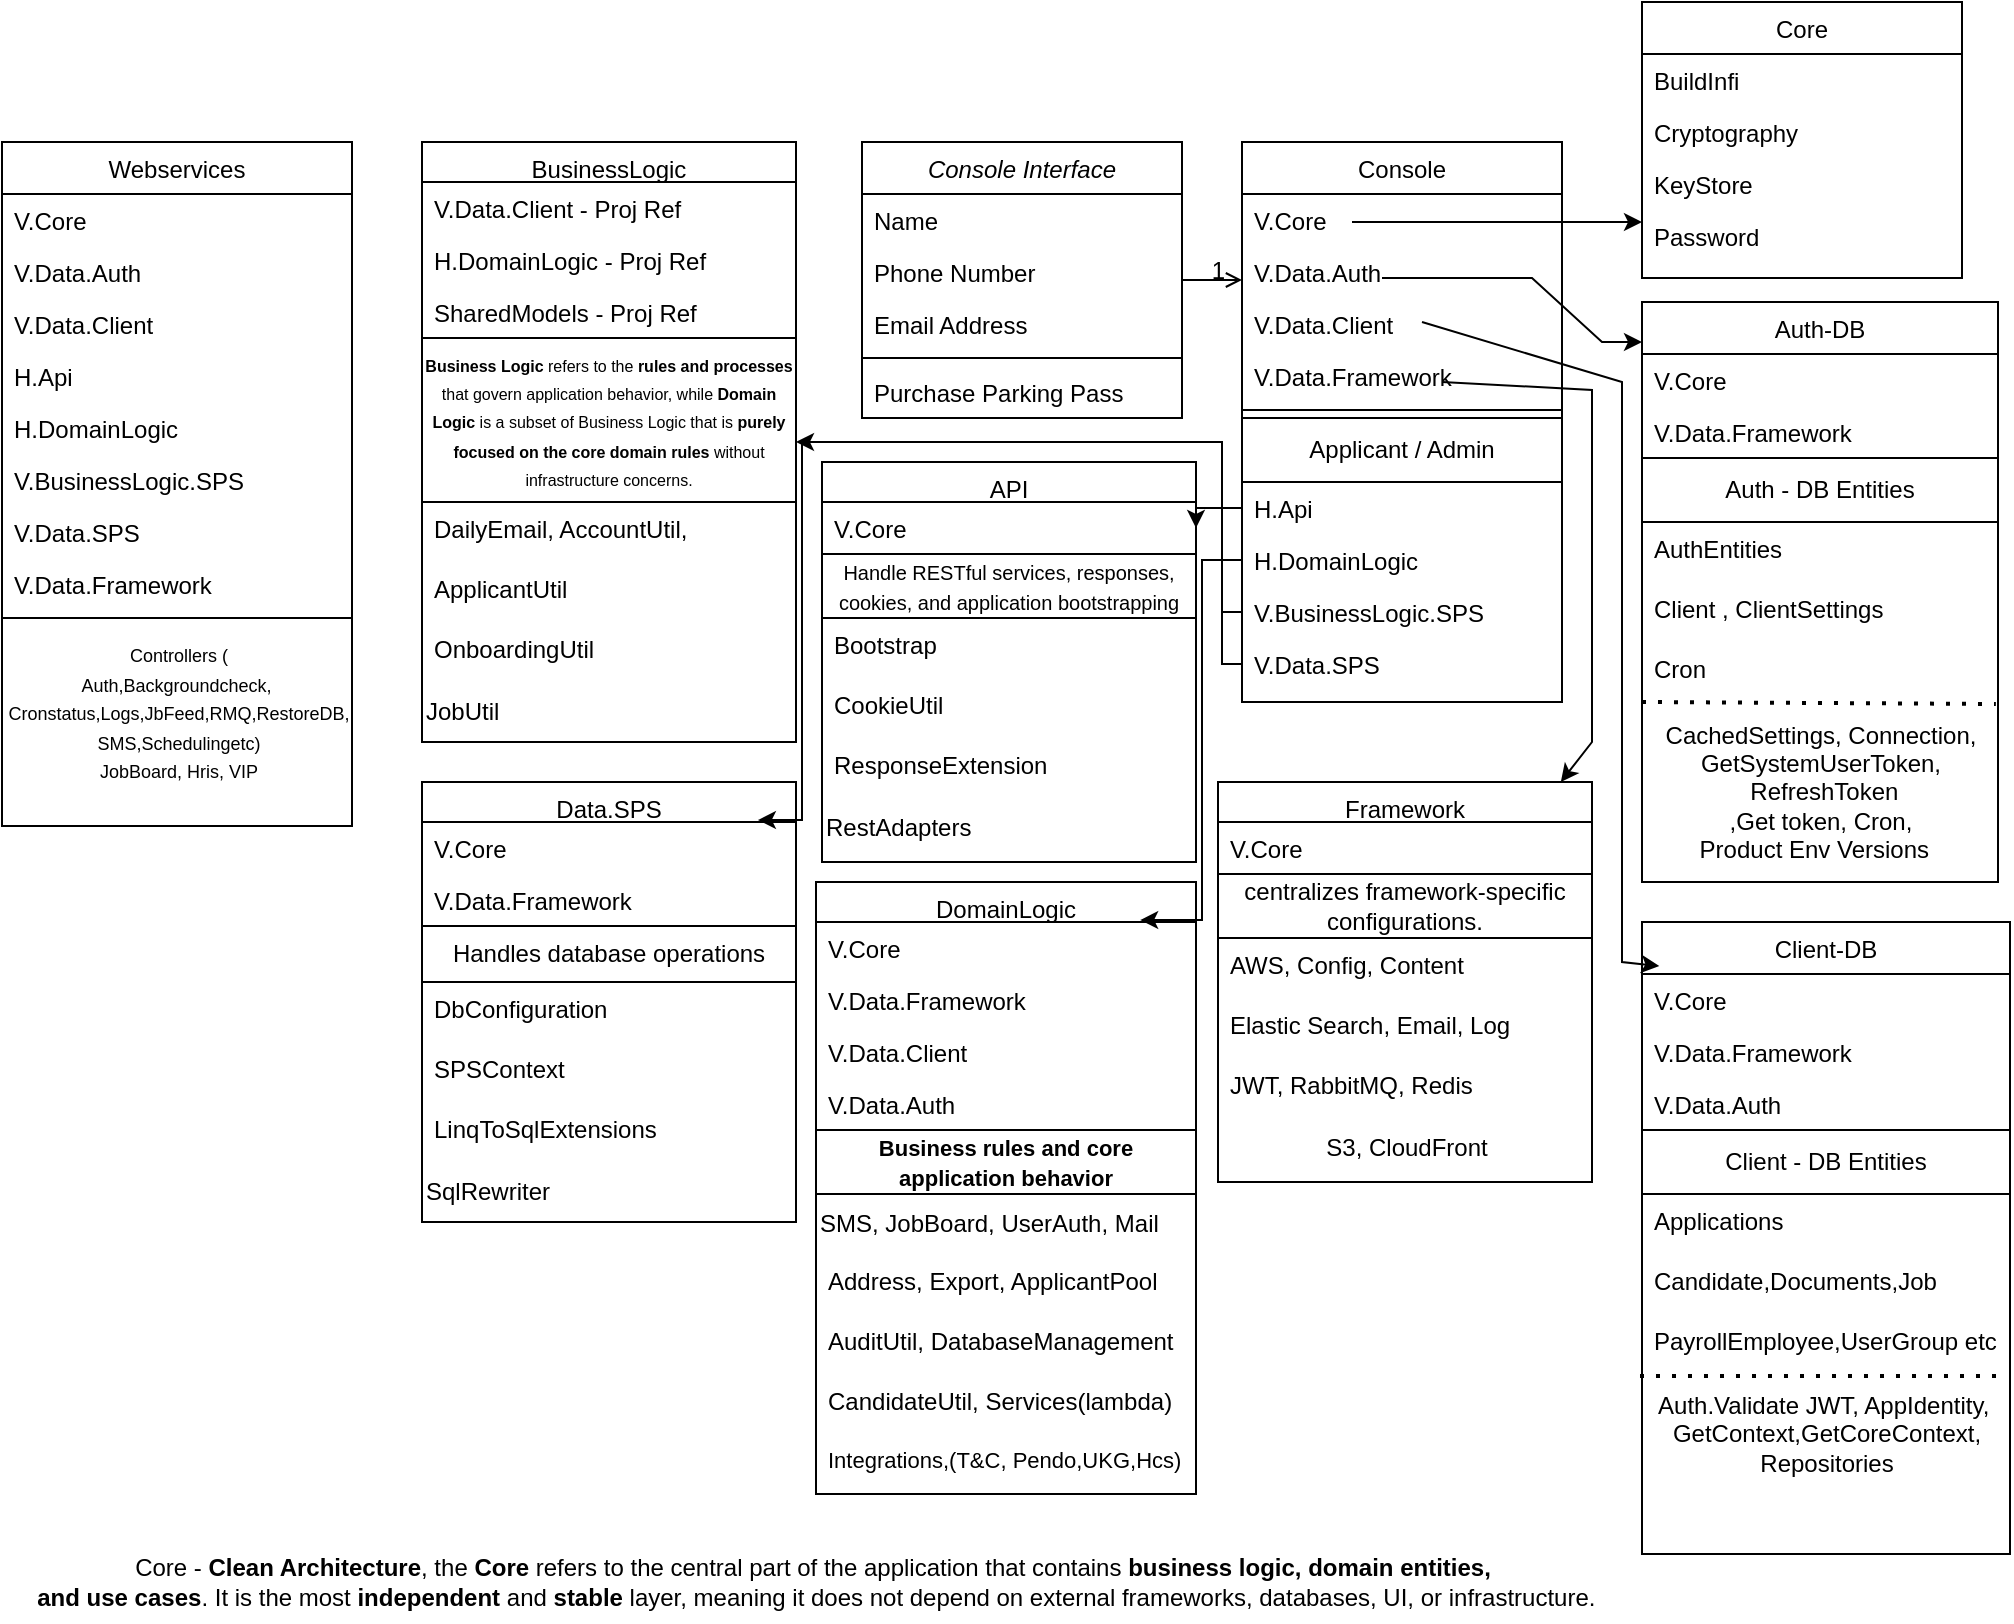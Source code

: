 <mxfile version="26.0.10">
  <diagram id="C5RBs43oDa-KdzZeNtuy" name="Page-1">
    <mxGraphModel dx="1299" dy="805" grid="1" gridSize="10" guides="1" tooltips="1" connect="1" arrows="1" fold="1" page="1" pageScale="1" pageWidth="827" pageHeight="1169" math="0" shadow="0">
      <root>
        <mxCell id="WIyWlLk6GJQsqaUBKTNV-0" />
        <mxCell id="WIyWlLk6GJQsqaUBKTNV-1" parent="WIyWlLk6GJQsqaUBKTNV-0" />
        <mxCell id="zkfFHV4jXpPFQw0GAbJ--0" value="Console Interface" style="swimlane;fontStyle=2;align=center;verticalAlign=top;childLayout=stackLayout;horizontal=1;startSize=26;horizontalStack=0;resizeParent=1;resizeLast=0;collapsible=1;marginBottom=0;rounded=0;shadow=0;strokeWidth=1;" parent="WIyWlLk6GJQsqaUBKTNV-1" vertex="1">
          <mxGeometry x="220" y="120" width="160" height="138" as="geometry">
            <mxRectangle x="230" y="140" width="160" height="26" as="alternateBounds" />
          </mxGeometry>
        </mxCell>
        <mxCell id="zkfFHV4jXpPFQw0GAbJ--1" value="Name" style="text;align=left;verticalAlign=top;spacingLeft=4;spacingRight=4;overflow=hidden;rotatable=0;points=[[0,0.5],[1,0.5]];portConstraint=eastwest;" parent="zkfFHV4jXpPFQw0GAbJ--0" vertex="1">
          <mxGeometry y="26" width="160" height="26" as="geometry" />
        </mxCell>
        <mxCell id="zkfFHV4jXpPFQw0GAbJ--2" value="Phone Number" style="text;align=left;verticalAlign=top;spacingLeft=4;spacingRight=4;overflow=hidden;rotatable=0;points=[[0,0.5],[1,0.5]];portConstraint=eastwest;rounded=0;shadow=0;html=0;" parent="zkfFHV4jXpPFQw0GAbJ--0" vertex="1">
          <mxGeometry y="52" width="160" height="26" as="geometry" />
        </mxCell>
        <mxCell id="zkfFHV4jXpPFQw0GAbJ--3" value="Email Address" style="text;align=left;verticalAlign=top;spacingLeft=4;spacingRight=4;overflow=hidden;rotatable=0;points=[[0,0.5],[1,0.5]];portConstraint=eastwest;rounded=0;shadow=0;html=0;" parent="zkfFHV4jXpPFQw0GAbJ--0" vertex="1">
          <mxGeometry y="78" width="160" height="26" as="geometry" />
        </mxCell>
        <mxCell id="zkfFHV4jXpPFQw0GAbJ--4" value="" style="line;html=1;strokeWidth=1;align=left;verticalAlign=middle;spacingTop=-1;spacingLeft=3;spacingRight=3;rotatable=0;labelPosition=right;points=[];portConstraint=eastwest;" parent="zkfFHV4jXpPFQw0GAbJ--0" vertex="1">
          <mxGeometry y="104" width="160" height="8" as="geometry" />
        </mxCell>
        <mxCell id="zkfFHV4jXpPFQw0GAbJ--5" value="Purchase Parking Pass" style="text;align=left;verticalAlign=top;spacingLeft=4;spacingRight=4;overflow=hidden;rotatable=0;points=[[0,0.5],[1,0.5]];portConstraint=eastwest;" parent="zkfFHV4jXpPFQw0GAbJ--0" vertex="1">
          <mxGeometry y="112" width="160" height="26" as="geometry" />
        </mxCell>
        <mxCell id="zkfFHV4jXpPFQw0GAbJ--6" value="Core" style="swimlane;fontStyle=0;align=center;verticalAlign=top;childLayout=stackLayout;horizontal=1;startSize=26;horizontalStack=0;resizeParent=1;resizeLast=0;collapsible=1;marginBottom=0;rounded=0;shadow=0;strokeWidth=1;" parent="WIyWlLk6GJQsqaUBKTNV-1" vertex="1">
          <mxGeometry x="610" y="50" width="160" height="138" as="geometry">
            <mxRectangle x="130" y="380" width="160" height="26" as="alternateBounds" />
          </mxGeometry>
        </mxCell>
        <mxCell id="zkfFHV4jXpPFQw0GAbJ--7" value="BuildInfi" style="text;align=left;verticalAlign=top;spacingLeft=4;spacingRight=4;overflow=hidden;rotatable=0;points=[[0,0.5],[1,0.5]];portConstraint=eastwest;" parent="zkfFHV4jXpPFQw0GAbJ--6" vertex="1">
          <mxGeometry y="26" width="160" height="26" as="geometry" />
        </mxCell>
        <mxCell id="zkfFHV4jXpPFQw0GAbJ--8" value="Cryptography&#xa;" style="text;align=left;verticalAlign=top;spacingLeft=4;spacingRight=4;overflow=hidden;rotatable=0;points=[[0,0.5],[1,0.5]];portConstraint=eastwest;rounded=0;shadow=0;html=0;" parent="zkfFHV4jXpPFQw0GAbJ--6" vertex="1">
          <mxGeometry y="52" width="160" height="26" as="geometry" />
        </mxCell>
        <mxCell id="MpHF3CXx0KVB0-BQkt5Q-15" value="KeyStore" style="text;align=left;verticalAlign=top;spacingLeft=4;spacingRight=4;overflow=hidden;rotatable=0;points=[[0,0.5],[1,0.5]];portConstraint=eastwest;rounded=0;shadow=0;html=0;" parent="zkfFHV4jXpPFQw0GAbJ--6" vertex="1">
          <mxGeometry y="78" width="160" height="26" as="geometry" />
        </mxCell>
        <mxCell id="MpHF3CXx0KVB0-BQkt5Q-16" value="Password" style="text;align=left;verticalAlign=top;spacingLeft=4;spacingRight=4;overflow=hidden;rotatable=0;points=[[0,0.5],[1,0.5]];portConstraint=eastwest;rounded=0;shadow=0;html=0;" parent="zkfFHV4jXpPFQw0GAbJ--6" vertex="1">
          <mxGeometry y="104" width="160" height="26" as="geometry" />
        </mxCell>
        <mxCell id="MpHF3CXx0KVB0-BQkt5Q-31" value="" style="endArrow=classic;html=1;rounded=0;entryX=0;entryY=0.069;entryDx=0;entryDy=0;entryPerimeter=0;" parent="zkfFHV4jXpPFQw0GAbJ--6" target="MpHF3CXx0KVB0-BQkt5Q-19" edge="1">
          <mxGeometry width="50" height="50" relative="1" as="geometry">
            <mxPoint x="-130" y="138" as="sourcePoint" />
            <mxPoint x="15" y="138" as="targetPoint" />
            <Array as="points">
              <mxPoint x="-55" y="138" />
              <mxPoint x="-20" y="170" />
            </Array>
          </mxGeometry>
        </mxCell>
        <mxCell id="zkfFHV4jXpPFQw0GAbJ--17" value="Console" style="swimlane;fontStyle=0;align=center;verticalAlign=top;childLayout=stackLayout;horizontal=1;startSize=26;horizontalStack=0;resizeParent=1;resizeLast=0;collapsible=1;marginBottom=0;rounded=0;shadow=0;strokeWidth=1;" parent="WIyWlLk6GJQsqaUBKTNV-1" vertex="1">
          <mxGeometry x="410" y="120" width="160" height="280" as="geometry">
            <mxRectangle x="550" y="140" width="160" height="26" as="alternateBounds" />
          </mxGeometry>
        </mxCell>
        <mxCell id="MpHF3CXx0KVB0-BQkt5Q-17" value="" style="endArrow=classic;html=1;rounded=0;" parent="zkfFHV4jXpPFQw0GAbJ--17" edge="1">
          <mxGeometry width="50" height="50" relative="1" as="geometry">
            <mxPoint x="55" y="40" as="sourcePoint" />
            <mxPoint x="200" y="40" as="targetPoint" />
          </mxGeometry>
        </mxCell>
        <mxCell id="zkfFHV4jXpPFQw0GAbJ--18" value="V.Core" style="text;align=left;verticalAlign=top;spacingLeft=4;spacingRight=4;overflow=hidden;rotatable=0;points=[[0,0.5],[1,0.5]];portConstraint=eastwest;" parent="zkfFHV4jXpPFQw0GAbJ--17" vertex="1">
          <mxGeometry y="26" width="160" height="26" as="geometry" />
        </mxCell>
        <mxCell id="zkfFHV4jXpPFQw0GAbJ--19" value="V.Data.Auth" style="text;align=left;verticalAlign=top;spacingLeft=4;spacingRight=4;overflow=hidden;rotatable=0;points=[[0,0.5],[1,0.5]];portConstraint=eastwest;rounded=0;shadow=0;html=0;" parent="zkfFHV4jXpPFQw0GAbJ--17" vertex="1">
          <mxGeometry y="52" width="160" height="26" as="geometry" />
        </mxCell>
        <mxCell id="zkfFHV4jXpPFQw0GAbJ--20" value="V.Data.Client" style="text;align=left;verticalAlign=top;spacingLeft=4;spacingRight=4;overflow=hidden;rotatable=0;points=[[0,0.5],[1,0.5]];portConstraint=eastwest;rounded=0;shadow=0;html=0;" parent="zkfFHV4jXpPFQw0GAbJ--17" vertex="1">
          <mxGeometry y="78" width="160" height="26" as="geometry" />
        </mxCell>
        <mxCell id="zkfFHV4jXpPFQw0GAbJ--21" value="V.Data.Framework" style="text;align=left;verticalAlign=top;spacingLeft=4;spacingRight=4;overflow=hidden;rotatable=0;points=[[0,0.5],[1,0.5]];portConstraint=eastwest;rounded=0;shadow=0;html=0;" parent="zkfFHV4jXpPFQw0GAbJ--17" vertex="1">
          <mxGeometry y="104" width="160" height="26" as="geometry" />
        </mxCell>
        <mxCell id="G8dZxTRwJFfFwZ6E2qrU-12" value="" style="endArrow=classic;html=1;rounded=0;" edge="1" parent="zkfFHV4jXpPFQw0GAbJ--17" target="G8dZxTRwJFfFwZ6E2qrU-1">
          <mxGeometry width="50" height="50" relative="1" as="geometry">
            <mxPoint x="100" y="120" as="sourcePoint" />
            <mxPoint x="180" y="340" as="targetPoint" />
            <Array as="points">
              <mxPoint x="175" y="124" />
              <mxPoint x="175" y="300" />
            </Array>
          </mxGeometry>
        </mxCell>
        <mxCell id="zkfFHV4jXpPFQw0GAbJ--23" value="" style="line;html=1;strokeWidth=1;align=left;verticalAlign=middle;spacingTop=-1;spacingLeft=3;spacingRight=3;rotatable=0;labelPosition=right;points=[];portConstraint=eastwest;" parent="zkfFHV4jXpPFQw0GAbJ--17" vertex="1">
          <mxGeometry y="130" width="160" height="8" as="geometry" />
        </mxCell>
        <mxCell id="MpHF3CXx0KVB0-BQkt5Q-7" value="Applicant / Admin" style="rounded=0;whiteSpace=wrap;html=1;" parent="zkfFHV4jXpPFQw0GAbJ--17" vertex="1">
          <mxGeometry y="138" width="160" height="32" as="geometry" />
        </mxCell>
        <mxCell id="MpHF3CXx0KVB0-BQkt5Q-8" value="H.Api" style="text;align=left;verticalAlign=top;spacingLeft=4;spacingRight=4;overflow=hidden;rotatable=0;points=[[0,0.5],[1,0.5]];portConstraint=eastwest;rounded=0;shadow=0;html=0;" parent="zkfFHV4jXpPFQw0GAbJ--17" vertex="1">
          <mxGeometry y="170" width="160" height="26" as="geometry" />
        </mxCell>
        <mxCell id="MpHF3CXx0KVB0-BQkt5Q-9" value="H.DomainLogic" style="text;align=left;verticalAlign=top;spacingLeft=4;spacingRight=4;overflow=hidden;rotatable=0;points=[[0,0.5],[1,0.5]];portConstraint=eastwest;rounded=0;shadow=0;html=0;" parent="zkfFHV4jXpPFQw0GAbJ--17" vertex="1">
          <mxGeometry y="196" width="160" height="26" as="geometry" />
        </mxCell>
        <mxCell id="MpHF3CXx0KVB0-BQkt5Q-10" value="V.BusinessLogic.SPS" style="text;align=left;verticalAlign=top;spacingLeft=4;spacingRight=4;overflow=hidden;rotatable=0;points=[[0,0.5],[1,0.5]];portConstraint=eastwest;" parent="zkfFHV4jXpPFQw0GAbJ--17" vertex="1">
          <mxGeometry y="222" width="160" height="26" as="geometry" />
        </mxCell>
        <mxCell id="MpHF3CXx0KVB0-BQkt5Q-11" value="V.Data.SPS" style="text;align=left;verticalAlign=top;spacingLeft=4;spacingRight=4;overflow=hidden;rotatable=0;points=[[0,0.5],[1,0.5]];portConstraint=eastwest;" parent="zkfFHV4jXpPFQw0GAbJ--17" vertex="1">
          <mxGeometry y="248" width="160" height="26" as="geometry" />
        </mxCell>
        <mxCell id="zkfFHV4jXpPFQw0GAbJ--26" value="" style="endArrow=open;shadow=0;strokeWidth=1;rounded=0;curved=0;endFill=1;edgeStyle=elbowEdgeStyle;elbow=vertical;" parent="WIyWlLk6GJQsqaUBKTNV-1" source="zkfFHV4jXpPFQw0GAbJ--0" target="zkfFHV4jXpPFQw0GAbJ--17" edge="1">
          <mxGeometry x="0.5" y="41" relative="1" as="geometry">
            <mxPoint x="380" y="192" as="sourcePoint" />
            <mxPoint x="540" y="192" as="targetPoint" />
            <mxPoint x="-40" y="32" as="offset" />
          </mxGeometry>
        </mxCell>
        <mxCell id="zkfFHV4jXpPFQw0GAbJ--28" value="1" style="resizable=0;align=right;verticalAlign=bottom;labelBackgroundColor=none;fontSize=12;" parent="zkfFHV4jXpPFQw0GAbJ--26" connectable="0" vertex="1">
          <mxGeometry x="1" relative="1" as="geometry">
            <mxPoint x="-7" y="4" as="offset" />
          </mxGeometry>
        </mxCell>
        <mxCell id="MpHF3CXx0KVB0-BQkt5Q-14" value="Core -&amp;nbsp;&lt;strong&gt;Clean Architecture&lt;/strong&gt;, the &lt;strong&gt;Core&lt;/strong&gt; refers to the central part of the application that contains &lt;strong&gt;business logic, domain entities,&lt;/strong&gt;&lt;div&gt;&lt;strong&gt;&amp;nbsp;and use cases&lt;/strong&gt;. It is the most &lt;strong&gt;independent&lt;/strong&gt; and &lt;strong&gt;stable&lt;/strong&gt; layer, meaning it does not depend on external frameworks, databases, UI, or infrastructure.&lt;/div&gt;" style="text;html=1;align=center;verticalAlign=middle;resizable=0;points=[];autosize=1;strokeColor=none;fillColor=none;" parent="WIyWlLk6GJQsqaUBKTNV-1" vertex="1">
          <mxGeometry x="-210" y="820" width="810" height="40" as="geometry" />
        </mxCell>
        <mxCell id="MpHF3CXx0KVB0-BQkt5Q-19" value="Auth-DB" style="swimlane;fontStyle=0;align=center;verticalAlign=top;childLayout=stackLayout;horizontal=1;startSize=26;horizontalStack=0;resizeParent=1;resizeLast=0;collapsible=1;marginBottom=0;rounded=0;shadow=0;strokeWidth=1;" parent="WIyWlLk6GJQsqaUBKTNV-1" vertex="1">
          <mxGeometry x="610" y="200" width="178" height="290" as="geometry">
            <mxRectangle x="130" y="380" width="160" height="26" as="alternateBounds" />
          </mxGeometry>
        </mxCell>
        <mxCell id="MpHF3CXx0KVB0-BQkt5Q-20" value="V.Core" style="text;align=left;verticalAlign=top;spacingLeft=4;spacingRight=4;overflow=hidden;rotatable=0;points=[[0,0.5],[1,0.5]];portConstraint=eastwest;" parent="MpHF3CXx0KVB0-BQkt5Q-19" vertex="1">
          <mxGeometry y="26" width="178" height="26" as="geometry" />
        </mxCell>
        <mxCell id="MpHF3CXx0KVB0-BQkt5Q-21" value="V.Data.Framework" style="text;align=left;verticalAlign=top;spacingLeft=4;spacingRight=4;overflow=hidden;rotatable=0;points=[[0,0.5],[1,0.5]];portConstraint=eastwest;rounded=0;shadow=0;html=0;" parent="MpHF3CXx0KVB0-BQkt5Q-19" vertex="1">
          <mxGeometry y="52" width="178" height="26" as="geometry" />
        </mxCell>
        <mxCell id="MpHF3CXx0KVB0-BQkt5Q-24" value="&lt;span style=&quot;text-wrap-mode: nowrap;&quot;&gt;Auth - DB Entities&lt;/span&gt;" style="rounded=0;whiteSpace=wrap;html=1;" parent="MpHF3CXx0KVB0-BQkt5Q-19" vertex="1">
          <mxGeometry y="78" width="178" height="32" as="geometry" />
        </mxCell>
        <mxCell id="MpHF3CXx0KVB0-BQkt5Q-25" value="AuthEntities " style="text;align=left;verticalAlign=top;spacingLeft=4;spacingRight=4;overflow=hidden;rotatable=0;points=[[0,0.5],[1,0.5]];portConstraint=eastwest;rounded=0;shadow=0;html=0;" parent="MpHF3CXx0KVB0-BQkt5Q-19" vertex="1">
          <mxGeometry y="110" width="178" height="30" as="geometry" />
        </mxCell>
        <mxCell id="MpHF3CXx0KVB0-BQkt5Q-26" value="Client , ClientSettings" style="text;align=left;verticalAlign=top;spacingLeft=4;spacingRight=4;overflow=hidden;rotatable=0;points=[[0,0.5],[1,0.5]];portConstraint=eastwest;rounded=0;shadow=0;html=0;" parent="MpHF3CXx0KVB0-BQkt5Q-19" vertex="1">
          <mxGeometry y="140" width="178" height="30" as="geometry" />
        </mxCell>
        <mxCell id="MpHF3CXx0KVB0-BQkt5Q-27" value="Cron" style="text;align=left;verticalAlign=top;spacingLeft=4;spacingRight=4;overflow=hidden;rotatable=0;points=[[0,0.5],[1,0.5]];portConstraint=eastwest;rounded=0;shadow=0;html=0;" parent="MpHF3CXx0KVB0-BQkt5Q-19" vertex="1">
          <mxGeometry y="170" width="178" height="30" as="geometry" />
        </mxCell>
        <mxCell id="MpHF3CXx0KVB0-BQkt5Q-28" value="" style="endArrow=none;dashed=1;html=1;dashPattern=1 3;strokeWidth=2;rounded=0;entryX=0.994;entryY=1.033;entryDx=0;entryDy=0;entryPerimeter=0;" parent="MpHF3CXx0KVB0-BQkt5Q-19" target="MpHF3CXx0KVB0-BQkt5Q-27" edge="1">
          <mxGeometry width="50" height="50" relative="1" as="geometry">
            <mxPoint y="200" as="sourcePoint" />
            <mxPoint x="65.217" y="170" as="targetPoint" />
          </mxGeometry>
        </mxCell>
        <mxCell id="MpHF3CXx0KVB0-BQkt5Q-29" value="CachedSettings, Connection,&lt;div&gt;GetSystemUserToken,&lt;/div&gt;&lt;div&gt;&amp;nbsp;RefreshToken&lt;/div&gt;&lt;div&gt;,Get token, Cron,&lt;/div&gt;&lt;div&gt;Product Env Versions&amp;nbsp;&amp;nbsp;&lt;/div&gt;" style="text;html=1;align=center;verticalAlign=middle;resizable=0;points=[];autosize=1;strokeColor=none;fillColor=none;" parent="MpHF3CXx0KVB0-BQkt5Q-19" vertex="1">
          <mxGeometry y="200" width="178" height="90" as="geometry" />
        </mxCell>
        <mxCell id="MpHF3CXx0KVB0-BQkt5Q-41" value="Client-DB" style="swimlane;fontStyle=0;align=center;verticalAlign=top;childLayout=stackLayout;horizontal=1;startSize=26;horizontalStack=0;resizeParent=1;resizeLast=0;collapsible=1;marginBottom=0;rounded=0;shadow=0;strokeWidth=1;" parent="WIyWlLk6GJQsqaUBKTNV-1" vertex="1">
          <mxGeometry x="610" y="510" width="184" height="316" as="geometry">
            <mxRectangle x="130" y="380" width="160" height="26" as="alternateBounds" />
          </mxGeometry>
        </mxCell>
        <mxCell id="MpHF3CXx0KVB0-BQkt5Q-42" value="V.Core" style="text;align=left;verticalAlign=top;spacingLeft=4;spacingRight=4;overflow=hidden;rotatable=0;points=[[0,0.5],[1,0.5]];portConstraint=eastwest;" parent="MpHF3CXx0KVB0-BQkt5Q-41" vertex="1">
          <mxGeometry y="26" width="184" height="26" as="geometry" />
        </mxCell>
        <mxCell id="MpHF3CXx0KVB0-BQkt5Q-43" value="V.Data.Framework" style="text;align=left;verticalAlign=top;spacingLeft=4;spacingRight=4;overflow=hidden;rotatable=0;points=[[0,0.5],[1,0.5]];portConstraint=eastwest;rounded=0;shadow=0;html=0;" parent="MpHF3CXx0KVB0-BQkt5Q-41" vertex="1">
          <mxGeometry y="52" width="184" height="26" as="geometry" />
        </mxCell>
        <mxCell id="MpHF3CXx0KVB0-BQkt5Q-50" value="V.Data.Auth" style="text;align=left;verticalAlign=top;spacingLeft=4;spacingRight=4;overflow=hidden;rotatable=0;points=[[0,0.5],[1,0.5]];portConstraint=eastwest;rounded=0;shadow=0;html=0;" parent="MpHF3CXx0KVB0-BQkt5Q-41" vertex="1">
          <mxGeometry y="78" width="184" height="26" as="geometry" />
        </mxCell>
        <mxCell id="MpHF3CXx0KVB0-BQkt5Q-44" value="&lt;span style=&quot;text-wrap-mode: nowrap;&quot;&gt;Client - DB Entities&lt;/span&gt;" style="rounded=0;whiteSpace=wrap;html=1;" parent="MpHF3CXx0KVB0-BQkt5Q-41" vertex="1">
          <mxGeometry y="104" width="184" height="32" as="geometry" />
        </mxCell>
        <mxCell id="MpHF3CXx0KVB0-BQkt5Q-45" value="Applications" style="text;align=left;verticalAlign=top;spacingLeft=4;spacingRight=4;overflow=hidden;rotatable=0;points=[[0,0.5],[1,0.5]];portConstraint=eastwest;rounded=0;shadow=0;html=0;" parent="MpHF3CXx0KVB0-BQkt5Q-41" vertex="1">
          <mxGeometry y="136" width="184" height="30" as="geometry" />
        </mxCell>
        <mxCell id="MpHF3CXx0KVB0-BQkt5Q-46" value="Candidate,Documents,Job" style="text;align=left;verticalAlign=top;spacingLeft=4;spacingRight=4;overflow=hidden;rotatable=0;points=[[0,0.5],[1,0.5]];portConstraint=eastwest;rounded=0;shadow=0;html=0;" parent="MpHF3CXx0KVB0-BQkt5Q-41" vertex="1">
          <mxGeometry y="166" width="184" height="30" as="geometry" />
        </mxCell>
        <mxCell id="MpHF3CXx0KVB0-BQkt5Q-47" value="PayrollEmployee,UserGroup etc" style="text;align=left;verticalAlign=top;spacingLeft=4;spacingRight=4;overflow=hidden;rotatable=0;points=[[0,0.5],[1,0.5]];portConstraint=eastwest;rounded=0;shadow=0;html=0;" parent="MpHF3CXx0KVB0-BQkt5Q-41" vertex="1">
          <mxGeometry y="196" width="184" height="30" as="geometry" />
        </mxCell>
        <mxCell id="MpHF3CXx0KVB0-BQkt5Q-48" value="" style="endArrow=none;dashed=1;html=1;dashPattern=1 3;strokeWidth=2;rounded=0;entryX=0.994;entryY=1.033;entryDx=0;entryDy=0;entryPerimeter=0;" parent="MpHF3CXx0KVB0-BQkt5Q-41" target="MpHF3CXx0KVB0-BQkt5Q-47" edge="1">
          <mxGeometry width="50" height="50" relative="1" as="geometry">
            <mxPoint x="-1" y="227" as="sourcePoint" />
            <mxPoint x="65.217" y="170" as="targetPoint" />
          </mxGeometry>
        </mxCell>
        <mxCell id="MpHF3CXx0KVB0-BQkt5Q-49" value="Auth.Validate JWT, AppIdentity,&amp;nbsp;&lt;div&gt;GetContext,GetCoreContext,&lt;/div&gt;&lt;div&gt;Repositories&lt;/div&gt;" style="text;html=1;align=center;verticalAlign=middle;resizable=0;points=[];autosize=1;strokeColor=none;fillColor=none;" parent="MpHF3CXx0KVB0-BQkt5Q-41" vertex="1">
          <mxGeometry y="226" width="184" height="60" as="geometry" />
        </mxCell>
        <mxCell id="G8dZxTRwJFfFwZ6E2qrU-0" value="" style="endArrow=classic;html=1;rounded=0;entryX=0.047;entryY=-0.154;entryDx=0;entryDy=0;entryPerimeter=0;" edge="1" parent="WIyWlLk6GJQsqaUBKTNV-1" target="MpHF3CXx0KVB0-BQkt5Q-42">
          <mxGeometry width="50" height="50" relative="1" as="geometry">
            <mxPoint x="500" y="210" as="sourcePoint" />
            <mxPoint x="620" y="230" as="targetPoint" />
            <Array as="points">
              <mxPoint x="600" y="240" />
              <mxPoint x="600" y="340" />
              <mxPoint x="600" y="530" />
            </Array>
          </mxGeometry>
        </mxCell>
        <mxCell id="G8dZxTRwJFfFwZ6E2qrU-1" value="Framework" style="swimlane;fontStyle=0;align=center;verticalAlign=top;childLayout=stackLayout;horizontal=1;startSize=20;horizontalStack=0;resizeParent=1;resizeLast=0;collapsible=1;marginBottom=0;rounded=0;shadow=0;strokeWidth=1;" vertex="1" parent="WIyWlLk6GJQsqaUBKTNV-1">
          <mxGeometry x="398" y="440" width="187" height="200" as="geometry">
            <mxRectangle x="130" y="380" width="160" height="26" as="alternateBounds" />
          </mxGeometry>
        </mxCell>
        <mxCell id="G8dZxTRwJFfFwZ6E2qrU-2" value="V.Core" style="text;align=left;verticalAlign=top;spacingLeft=4;spacingRight=4;overflow=hidden;rotatable=0;points=[[0,0.5],[1,0.5]];portConstraint=eastwest;" vertex="1" parent="G8dZxTRwJFfFwZ6E2qrU-1">
          <mxGeometry y="20" width="187" height="26" as="geometry" />
        </mxCell>
        <mxCell id="G8dZxTRwJFfFwZ6E2qrU-5" value="&lt;span&gt;centralizes framework-specific configurations.&lt;/span&gt;" style="rounded=0;whiteSpace=wrap;html=1;fontStyle=0" vertex="1" parent="G8dZxTRwJFfFwZ6E2qrU-1">
          <mxGeometry y="46" width="187" height="32" as="geometry" />
        </mxCell>
        <mxCell id="G8dZxTRwJFfFwZ6E2qrU-6" value="AWS, Config, Content" style="text;align=left;verticalAlign=top;spacingLeft=4;spacingRight=4;overflow=hidden;rotatable=0;points=[[0,0.5],[1,0.5]];portConstraint=eastwest;rounded=0;shadow=0;html=0;" vertex="1" parent="G8dZxTRwJFfFwZ6E2qrU-1">
          <mxGeometry y="78" width="187" height="30" as="geometry" />
        </mxCell>
        <mxCell id="G8dZxTRwJFfFwZ6E2qrU-7" value="Elastic Search, Email, Log" style="text;align=left;verticalAlign=top;spacingLeft=4;spacingRight=4;overflow=hidden;rotatable=0;points=[[0,0.5],[1,0.5]];portConstraint=eastwest;rounded=0;shadow=0;html=0;" vertex="1" parent="G8dZxTRwJFfFwZ6E2qrU-1">
          <mxGeometry y="108" width="187" height="30" as="geometry" />
        </mxCell>
        <mxCell id="G8dZxTRwJFfFwZ6E2qrU-8" value="JWT, RabbitMQ, Redis" style="text;align=left;verticalAlign=top;spacingLeft=4;spacingRight=4;overflow=hidden;rotatable=0;points=[[0,0.5],[1,0.5]];portConstraint=eastwest;rounded=0;shadow=0;html=0;" vertex="1" parent="G8dZxTRwJFfFwZ6E2qrU-1">
          <mxGeometry y="138" width="187" height="30" as="geometry" />
        </mxCell>
        <mxCell id="G8dZxTRwJFfFwZ6E2qrU-10" value="S3, CloudFront" style="text;html=1;align=center;verticalAlign=middle;resizable=0;points=[];autosize=1;strokeColor=none;fillColor=none;rotation=0;" vertex="1" parent="G8dZxTRwJFfFwZ6E2qrU-1">
          <mxGeometry y="168" width="187" height="30" as="geometry" />
        </mxCell>
        <mxCell id="G8dZxTRwJFfFwZ6E2qrU-14" value="API" style="swimlane;fontStyle=0;align=center;verticalAlign=top;childLayout=stackLayout;horizontal=1;startSize=20;horizontalStack=0;resizeParent=1;resizeLast=0;collapsible=1;marginBottom=0;rounded=0;shadow=0;strokeWidth=1;" vertex="1" parent="WIyWlLk6GJQsqaUBKTNV-1">
          <mxGeometry x="200" y="280" width="187" height="200" as="geometry">
            <mxRectangle x="130" y="380" width="160" height="26" as="alternateBounds" />
          </mxGeometry>
        </mxCell>
        <mxCell id="G8dZxTRwJFfFwZ6E2qrU-15" value="V.Core" style="text;align=left;verticalAlign=top;spacingLeft=4;spacingRight=4;overflow=hidden;rotatable=0;points=[[0,0.5],[1,0.5]];portConstraint=eastwest;" vertex="1" parent="G8dZxTRwJFfFwZ6E2qrU-14">
          <mxGeometry y="20" width="187" height="26" as="geometry" />
        </mxCell>
        <mxCell id="G8dZxTRwJFfFwZ6E2qrU-16" value="&lt;font style=&quot;font-size: 10px;&quot;&gt;Handle RESTful services, responses, cookies, and application bootstrapping&lt;/font&gt;" style="rounded=0;whiteSpace=wrap;html=1;fontStyle=0" vertex="1" parent="G8dZxTRwJFfFwZ6E2qrU-14">
          <mxGeometry y="46" width="187" height="32" as="geometry" />
        </mxCell>
        <mxCell id="G8dZxTRwJFfFwZ6E2qrU-17" value="Bootstrap" style="text;align=left;verticalAlign=top;spacingLeft=4;spacingRight=4;overflow=hidden;rotatable=0;points=[[0,0.5],[1,0.5]];portConstraint=eastwest;rounded=0;shadow=0;html=0;" vertex="1" parent="G8dZxTRwJFfFwZ6E2qrU-14">
          <mxGeometry y="78" width="187" height="30" as="geometry" />
        </mxCell>
        <mxCell id="G8dZxTRwJFfFwZ6E2qrU-18" value="CookieUtil" style="text;align=left;verticalAlign=top;spacingLeft=4;spacingRight=4;overflow=hidden;rotatable=0;points=[[0,0.5],[1,0.5]];portConstraint=eastwest;rounded=0;shadow=0;html=0;" vertex="1" parent="G8dZxTRwJFfFwZ6E2qrU-14">
          <mxGeometry y="108" width="187" height="30" as="geometry" />
        </mxCell>
        <mxCell id="G8dZxTRwJFfFwZ6E2qrU-19" value="ResponseExtension" style="text;align=left;verticalAlign=top;spacingLeft=4;spacingRight=4;overflow=hidden;rotatable=0;points=[[0,0.5],[1,0.5]];portConstraint=eastwest;rounded=0;shadow=0;html=0;" vertex="1" parent="G8dZxTRwJFfFwZ6E2qrU-14">
          <mxGeometry y="138" width="187" height="30" as="geometry" />
        </mxCell>
        <mxCell id="G8dZxTRwJFfFwZ6E2qrU-20" value="RestAdapters" style="text;html=1;align=left;verticalAlign=middle;resizable=0;points=[];autosize=1;strokeColor=none;fillColor=none;rotation=0;" vertex="1" parent="G8dZxTRwJFfFwZ6E2qrU-14">
          <mxGeometry y="168" width="187" height="30" as="geometry" />
        </mxCell>
        <mxCell id="G8dZxTRwJFfFwZ6E2qrU-22" style="edgeStyle=orthogonalEdgeStyle;rounded=0;orthogonalLoop=1;jettySize=auto;html=1;exitX=0;exitY=0.5;exitDx=0;exitDy=0;entryX=1;entryY=0.5;entryDx=0;entryDy=0;" edge="1" parent="WIyWlLk6GJQsqaUBKTNV-1" source="MpHF3CXx0KVB0-BQkt5Q-8" target="G8dZxTRwJFfFwZ6E2qrU-15">
          <mxGeometry relative="1" as="geometry" />
        </mxCell>
        <mxCell id="G8dZxTRwJFfFwZ6E2qrU-23" value="DomainLogic" style="swimlane;fontStyle=0;align=center;verticalAlign=top;childLayout=stackLayout;horizontal=1;startSize=20;horizontalStack=0;resizeParent=1;resizeLast=0;collapsible=1;marginBottom=0;rounded=0;shadow=0;strokeWidth=1;" vertex="1" parent="WIyWlLk6GJQsqaUBKTNV-1">
          <mxGeometry x="197" y="490" width="190" height="306" as="geometry">
            <mxRectangle x="130" y="380" width="160" height="26" as="alternateBounds" />
          </mxGeometry>
        </mxCell>
        <mxCell id="G8dZxTRwJFfFwZ6E2qrU-35" value="V.Core" style="text;align=left;verticalAlign=top;spacingLeft=4;spacingRight=4;overflow=hidden;rotatable=0;points=[[0,0.5],[1,0.5]];portConstraint=eastwest;" vertex="1" parent="G8dZxTRwJFfFwZ6E2qrU-23">
          <mxGeometry y="20" width="190" height="26" as="geometry" />
        </mxCell>
        <mxCell id="G8dZxTRwJFfFwZ6E2qrU-38" value="V.Data.Framework" style="text;align=left;verticalAlign=top;spacingLeft=4;spacingRight=4;overflow=hidden;rotatable=0;points=[[0,0.5],[1,0.5]];portConstraint=eastwest;rounded=0;shadow=0;html=0;" vertex="1" parent="G8dZxTRwJFfFwZ6E2qrU-23">
          <mxGeometry y="46" width="190" height="26" as="geometry" />
        </mxCell>
        <mxCell id="G8dZxTRwJFfFwZ6E2qrU-37" value="V.Data.Client" style="text;align=left;verticalAlign=top;spacingLeft=4;spacingRight=4;overflow=hidden;rotatable=0;points=[[0,0.5],[1,0.5]];portConstraint=eastwest;rounded=0;shadow=0;html=0;" vertex="1" parent="G8dZxTRwJFfFwZ6E2qrU-23">
          <mxGeometry y="72" width="190" height="26" as="geometry" />
        </mxCell>
        <mxCell id="G8dZxTRwJFfFwZ6E2qrU-36" value="V.Data.Auth" style="text;align=left;verticalAlign=top;spacingLeft=4;spacingRight=4;overflow=hidden;rotatable=0;points=[[0,0.5],[1,0.5]];portConstraint=eastwest;rounded=0;shadow=0;html=0;" vertex="1" parent="G8dZxTRwJFfFwZ6E2qrU-23">
          <mxGeometry y="98" width="190" height="26" as="geometry" />
        </mxCell>
        <mxCell id="G8dZxTRwJFfFwZ6E2qrU-25" value="&lt;b&gt;&lt;font style=&quot;font-size: 11px;&quot;&gt;Business rules and core application behavior&lt;/font&gt;&lt;/b&gt;" style="rounded=0;whiteSpace=wrap;html=1;fontStyle=0" vertex="1" parent="G8dZxTRwJFfFwZ6E2qrU-23">
          <mxGeometry y="124" width="190" height="32" as="geometry" />
        </mxCell>
        <mxCell id="G8dZxTRwJFfFwZ6E2qrU-29" value="SMS, JobBoard, UserAuth, Mail" style="text;html=1;align=left;verticalAlign=middle;resizable=0;points=[];autosize=1;strokeColor=none;fillColor=none;rotation=0;" vertex="1" parent="G8dZxTRwJFfFwZ6E2qrU-23">
          <mxGeometry y="156" width="190" height="30" as="geometry" />
        </mxCell>
        <mxCell id="G8dZxTRwJFfFwZ6E2qrU-28" value="Address, Export, ApplicantPool" style="text;align=left;verticalAlign=top;spacingLeft=4;spacingRight=4;overflow=hidden;rotatable=0;points=[[0,0.5],[1,0.5]];portConstraint=eastwest;rounded=0;shadow=0;html=0;" vertex="1" parent="G8dZxTRwJFfFwZ6E2qrU-23">
          <mxGeometry y="186" width="190" height="30" as="geometry" />
        </mxCell>
        <mxCell id="G8dZxTRwJFfFwZ6E2qrU-27" value="AuditUtil, DatabaseManagement" style="text;align=left;verticalAlign=top;spacingLeft=4;spacingRight=4;overflow=hidden;rotatable=0;points=[[0,0.5],[1,0.5]];portConstraint=eastwest;rounded=0;shadow=0;html=0;" vertex="1" parent="G8dZxTRwJFfFwZ6E2qrU-23">
          <mxGeometry y="216" width="190" height="30" as="geometry" />
        </mxCell>
        <mxCell id="G8dZxTRwJFfFwZ6E2qrU-26" value="CandidateUtil, Services(lambda)" style="text;align=left;verticalAlign=top;spacingLeft=4;spacingRight=4;overflow=hidden;rotatable=0;points=[[0,0.5],[1,0.5]];portConstraint=eastwest;rounded=0;shadow=0;html=0;" vertex="1" parent="G8dZxTRwJFfFwZ6E2qrU-23">
          <mxGeometry y="246" width="190" height="30" as="geometry" />
        </mxCell>
        <mxCell id="G8dZxTRwJFfFwZ6E2qrU-39" value="Integrations,(T&amp;C, Pendo,UKG,Hcs)" style="text;align=left;verticalAlign=top;spacingLeft=4;spacingRight=4;overflow=hidden;rotatable=0;points=[[0,0.5],[1,0.5]];portConstraint=eastwest;rounded=0;shadow=0;html=0;fontSize=11;" vertex="1" parent="G8dZxTRwJFfFwZ6E2qrU-23">
          <mxGeometry y="276" width="190" height="30" as="geometry" />
        </mxCell>
        <mxCell id="G8dZxTRwJFfFwZ6E2qrU-40" style="edgeStyle=orthogonalEdgeStyle;rounded=0;orthogonalLoop=1;jettySize=auto;html=1;entryX=0.853;entryY=-0.038;entryDx=0;entryDy=0;entryPerimeter=0;" edge="1" parent="WIyWlLk6GJQsqaUBKTNV-1" source="MpHF3CXx0KVB0-BQkt5Q-9" target="G8dZxTRwJFfFwZ6E2qrU-35">
          <mxGeometry relative="1" as="geometry">
            <Array as="points">
              <mxPoint x="390" y="329" />
              <mxPoint x="390" y="509" />
            </Array>
          </mxGeometry>
        </mxCell>
        <mxCell id="G8dZxTRwJFfFwZ6E2qrU-41" value="BusinessLogic" style="swimlane;fontStyle=0;align=center;verticalAlign=top;childLayout=stackLayout;horizontal=1;startSize=20;horizontalStack=0;resizeParent=1;resizeLast=0;collapsible=1;marginBottom=0;rounded=0;shadow=0;strokeWidth=1;" vertex="1" parent="WIyWlLk6GJQsqaUBKTNV-1">
          <mxGeometry y="120" width="187" height="300" as="geometry">
            <mxRectangle x="130" y="380" width="160" height="26" as="alternateBounds" />
          </mxGeometry>
        </mxCell>
        <mxCell id="G8dZxTRwJFfFwZ6E2qrU-48" value="V.Data.Client - Proj Ref" style="text;align=left;verticalAlign=top;spacingLeft=4;spacingRight=4;overflow=hidden;rotatable=0;points=[[0,0.5],[1,0.5]];portConstraint=eastwest;rounded=0;shadow=0;html=0;" vertex="1" parent="G8dZxTRwJFfFwZ6E2qrU-41">
          <mxGeometry y="20" width="187" height="26" as="geometry" />
        </mxCell>
        <mxCell id="G8dZxTRwJFfFwZ6E2qrU-49" value="H.DomainLogic - Proj Ref" style="text;align=left;verticalAlign=top;spacingLeft=4;spacingRight=4;overflow=hidden;rotatable=0;points=[[0,0.5],[1,0.5]];portConstraint=eastwest;rounded=0;shadow=0;html=0;" vertex="1" parent="G8dZxTRwJFfFwZ6E2qrU-41">
          <mxGeometry y="46" width="187" height="26" as="geometry" />
        </mxCell>
        <mxCell id="G8dZxTRwJFfFwZ6E2qrU-50" value="SharedModels - Proj Ref" style="text;align=left;verticalAlign=top;spacingLeft=4;spacingRight=4;overflow=hidden;rotatable=0;points=[[0,0.5],[1,0.5]];portConstraint=eastwest;rounded=0;shadow=0;html=0;" vertex="1" parent="G8dZxTRwJFfFwZ6E2qrU-41">
          <mxGeometry y="72" width="187" height="26" as="geometry" />
        </mxCell>
        <mxCell id="G8dZxTRwJFfFwZ6E2qrU-43" value="&lt;font style=&quot;font-size: 8px;&quot;&gt;&lt;strong style=&quot;&quot;&gt;Business Logic&lt;/strong&gt; refers to the &lt;strong style=&quot;&quot;&gt;rules and processes&lt;/strong&gt; that govern application behavior, while &lt;strong style=&quot;&quot;&gt;Domain Logic&lt;/strong&gt; is a subset of Business Logic that is &lt;strong style=&quot;&quot;&gt;purely focused on the core domain rules&lt;/strong&gt; without infrastructure concerns.&lt;/font&gt;" style="rounded=0;whiteSpace=wrap;html=1;fontStyle=0" vertex="1" parent="G8dZxTRwJFfFwZ6E2qrU-41">
          <mxGeometry y="98" width="187" height="82" as="geometry" />
        </mxCell>
        <mxCell id="G8dZxTRwJFfFwZ6E2qrU-44" value="DailyEmail, AccountUtil, " style="text;align=left;verticalAlign=top;spacingLeft=4;spacingRight=4;overflow=hidden;rotatable=0;points=[[0,0.5],[1,0.5]];portConstraint=eastwest;rounded=0;shadow=0;html=0;" vertex="1" parent="G8dZxTRwJFfFwZ6E2qrU-41">
          <mxGeometry y="180" width="187" height="30" as="geometry" />
        </mxCell>
        <mxCell id="G8dZxTRwJFfFwZ6E2qrU-45" value="ApplicantUtil" style="text;align=left;verticalAlign=top;spacingLeft=4;spacingRight=4;overflow=hidden;rotatable=0;points=[[0,0.5],[1,0.5]];portConstraint=eastwest;rounded=0;shadow=0;html=0;" vertex="1" parent="G8dZxTRwJFfFwZ6E2qrU-41">
          <mxGeometry y="210" width="187" height="30" as="geometry" />
        </mxCell>
        <mxCell id="G8dZxTRwJFfFwZ6E2qrU-46" value="OnboardingUtil" style="text;align=left;verticalAlign=top;spacingLeft=4;spacingRight=4;overflow=hidden;rotatable=0;points=[[0,0.5],[1,0.5]];portConstraint=eastwest;rounded=0;shadow=0;html=0;" vertex="1" parent="G8dZxTRwJFfFwZ6E2qrU-41">
          <mxGeometry y="240" width="187" height="30" as="geometry" />
        </mxCell>
        <mxCell id="G8dZxTRwJFfFwZ6E2qrU-47" value="JobUtil" style="text;html=1;align=left;verticalAlign=middle;resizable=0;points=[];autosize=1;strokeColor=none;fillColor=none;rotation=0;" vertex="1" parent="G8dZxTRwJFfFwZ6E2qrU-41">
          <mxGeometry y="270" width="187" height="30" as="geometry" />
        </mxCell>
        <mxCell id="G8dZxTRwJFfFwZ6E2qrU-51" style="edgeStyle=orthogonalEdgeStyle;rounded=0;orthogonalLoop=1;jettySize=auto;html=1;" edge="1" parent="WIyWlLk6GJQsqaUBKTNV-1" source="MpHF3CXx0KVB0-BQkt5Q-10" target="G8dZxTRwJFfFwZ6E2qrU-41">
          <mxGeometry relative="1" as="geometry">
            <Array as="points">
              <mxPoint x="400" y="355" />
              <mxPoint x="400" y="270" />
            </Array>
          </mxGeometry>
        </mxCell>
        <mxCell id="G8dZxTRwJFfFwZ6E2qrU-52" value="Data.SPS" style="swimlane;fontStyle=0;align=center;verticalAlign=top;childLayout=stackLayout;horizontal=1;startSize=20;horizontalStack=0;resizeParent=1;resizeLast=0;collapsible=1;marginBottom=0;rounded=0;shadow=0;strokeWidth=1;" vertex="1" parent="WIyWlLk6GJQsqaUBKTNV-1">
          <mxGeometry y="440" width="187" height="220" as="geometry">
            <mxRectangle x="130" y="380" width="160" height="26" as="alternateBounds" />
          </mxGeometry>
        </mxCell>
        <mxCell id="G8dZxTRwJFfFwZ6E2qrU-70" value="V.Core" style="text;align=left;verticalAlign=top;spacingLeft=4;spacingRight=4;overflow=hidden;rotatable=0;points=[[0,0.5],[1,0.5]];portConstraint=eastwest;" vertex="1" parent="G8dZxTRwJFfFwZ6E2qrU-52">
          <mxGeometry y="20" width="187" height="26" as="geometry" />
        </mxCell>
        <mxCell id="G8dZxTRwJFfFwZ6E2qrU-71" value="V.Data.Framework" style="text;align=left;verticalAlign=top;spacingLeft=4;spacingRight=4;overflow=hidden;rotatable=0;points=[[0,0.5],[1,0.5]];portConstraint=eastwest;rounded=0;shadow=0;html=0;" vertex="1" parent="G8dZxTRwJFfFwZ6E2qrU-52">
          <mxGeometry y="46" width="187" height="26" as="geometry" />
        </mxCell>
        <mxCell id="G8dZxTRwJFfFwZ6E2qrU-56" value="Handles database operations" style="rounded=0;whiteSpace=wrap;html=1;fontStyle=0" vertex="1" parent="G8dZxTRwJFfFwZ6E2qrU-52">
          <mxGeometry y="72" width="187" height="28" as="geometry" />
        </mxCell>
        <mxCell id="G8dZxTRwJFfFwZ6E2qrU-57" value="DbConfiguration" style="text;align=left;verticalAlign=top;spacingLeft=4;spacingRight=4;overflow=hidden;rotatable=0;points=[[0,0.5],[1,0.5]];portConstraint=eastwest;rounded=0;shadow=0;html=0;" vertex="1" parent="G8dZxTRwJFfFwZ6E2qrU-52">
          <mxGeometry y="100" width="187" height="30" as="geometry" />
        </mxCell>
        <mxCell id="G8dZxTRwJFfFwZ6E2qrU-58" value="SPSContext" style="text;align=left;verticalAlign=top;spacingLeft=4;spacingRight=4;overflow=hidden;rotatable=0;points=[[0,0.5],[1,0.5]];portConstraint=eastwest;rounded=0;shadow=0;html=0;" vertex="1" parent="G8dZxTRwJFfFwZ6E2qrU-52">
          <mxGeometry y="130" width="187" height="30" as="geometry" />
        </mxCell>
        <mxCell id="G8dZxTRwJFfFwZ6E2qrU-59" value="LinqToSqlExtensions" style="text;align=left;verticalAlign=top;spacingLeft=4;spacingRight=4;overflow=hidden;rotatable=0;points=[[0,0.5],[1,0.5]];portConstraint=eastwest;rounded=0;shadow=0;html=0;" vertex="1" parent="G8dZxTRwJFfFwZ6E2qrU-52">
          <mxGeometry y="160" width="187" height="30" as="geometry" />
        </mxCell>
        <mxCell id="G8dZxTRwJFfFwZ6E2qrU-60" value="SqlRewriter" style="text;html=1;align=left;verticalAlign=middle;resizable=0;points=[];autosize=1;strokeColor=none;fillColor=none;rotation=0;" vertex="1" parent="G8dZxTRwJFfFwZ6E2qrU-52">
          <mxGeometry y="190" width="187" height="30" as="geometry" />
        </mxCell>
        <mxCell id="G8dZxTRwJFfFwZ6E2qrU-72" style="edgeStyle=orthogonalEdgeStyle;rounded=0;orthogonalLoop=1;jettySize=auto;html=1;entryX=0.898;entryY=-0.038;entryDx=0;entryDy=0;entryPerimeter=0;" edge="1" parent="WIyWlLk6GJQsqaUBKTNV-1" source="MpHF3CXx0KVB0-BQkt5Q-11" target="G8dZxTRwJFfFwZ6E2qrU-70">
          <mxGeometry relative="1" as="geometry">
            <Array as="points">
              <mxPoint x="400" y="381" />
              <mxPoint x="400" y="270" />
              <mxPoint x="190" y="270" />
              <mxPoint x="190" y="459" />
            </Array>
          </mxGeometry>
        </mxCell>
        <mxCell id="G8dZxTRwJFfFwZ6E2qrU-73" value="Webservices" style="swimlane;fontStyle=0;align=center;verticalAlign=top;childLayout=stackLayout;horizontal=1;startSize=26;horizontalStack=0;resizeParent=1;resizeLast=0;collapsible=1;marginBottom=0;rounded=0;shadow=0;strokeWidth=1;" vertex="1" parent="WIyWlLk6GJQsqaUBKTNV-1">
          <mxGeometry x="-210" y="120" width="175" height="342" as="geometry">
            <mxRectangle x="550" y="140" width="160" height="26" as="alternateBounds" />
          </mxGeometry>
        </mxCell>
        <mxCell id="G8dZxTRwJFfFwZ6E2qrU-75" value="V.Core" style="text;align=left;verticalAlign=top;spacingLeft=4;spacingRight=4;overflow=hidden;rotatable=0;points=[[0,0.5],[1,0.5]];portConstraint=eastwest;" vertex="1" parent="G8dZxTRwJFfFwZ6E2qrU-73">
          <mxGeometry y="26" width="175" height="26" as="geometry" />
        </mxCell>
        <mxCell id="G8dZxTRwJFfFwZ6E2qrU-76" value="V.Data.Auth" style="text;align=left;verticalAlign=top;spacingLeft=4;spacingRight=4;overflow=hidden;rotatable=0;points=[[0,0.5],[1,0.5]];portConstraint=eastwest;rounded=0;shadow=0;html=0;" vertex="1" parent="G8dZxTRwJFfFwZ6E2qrU-73">
          <mxGeometry y="52" width="175" height="26" as="geometry" />
        </mxCell>
        <mxCell id="G8dZxTRwJFfFwZ6E2qrU-77" value="V.Data.Client" style="text;align=left;verticalAlign=top;spacingLeft=4;spacingRight=4;overflow=hidden;rotatable=0;points=[[0,0.5],[1,0.5]];portConstraint=eastwest;rounded=0;shadow=0;html=0;" vertex="1" parent="G8dZxTRwJFfFwZ6E2qrU-73">
          <mxGeometry y="78" width="175" height="26" as="geometry" />
        </mxCell>
        <mxCell id="G8dZxTRwJFfFwZ6E2qrU-82" value="H.Api" style="text;align=left;verticalAlign=top;spacingLeft=4;spacingRight=4;overflow=hidden;rotatable=0;points=[[0,0.5],[1,0.5]];portConstraint=eastwest;rounded=0;shadow=0;html=0;" vertex="1" parent="G8dZxTRwJFfFwZ6E2qrU-73">
          <mxGeometry y="104" width="175" height="26" as="geometry" />
        </mxCell>
        <mxCell id="G8dZxTRwJFfFwZ6E2qrU-83" value="H.DomainLogic" style="text;align=left;verticalAlign=top;spacingLeft=4;spacingRight=4;overflow=hidden;rotatable=0;points=[[0,0.5],[1,0.5]];portConstraint=eastwest;rounded=0;shadow=0;html=0;" vertex="1" parent="G8dZxTRwJFfFwZ6E2qrU-73">
          <mxGeometry y="130" width="175" height="26" as="geometry" />
        </mxCell>
        <mxCell id="G8dZxTRwJFfFwZ6E2qrU-84" value="V.BusinessLogic.SPS" style="text;align=left;verticalAlign=top;spacingLeft=4;spacingRight=4;overflow=hidden;rotatable=0;points=[[0,0.5],[1,0.5]];portConstraint=eastwest;" vertex="1" parent="G8dZxTRwJFfFwZ6E2qrU-73">
          <mxGeometry y="156" width="175" height="26" as="geometry" />
        </mxCell>
        <mxCell id="G8dZxTRwJFfFwZ6E2qrU-85" value="V.Data.SPS" style="text;align=left;verticalAlign=top;spacingLeft=4;spacingRight=4;overflow=hidden;rotatable=0;points=[[0,0.5],[1,0.5]];portConstraint=eastwest;" vertex="1" parent="G8dZxTRwJFfFwZ6E2qrU-73">
          <mxGeometry y="182" width="175" height="26" as="geometry" />
        </mxCell>
        <mxCell id="G8dZxTRwJFfFwZ6E2qrU-78" value="V.Data.Framework" style="text;align=left;verticalAlign=top;spacingLeft=4;spacingRight=4;overflow=hidden;rotatable=0;points=[[0,0.5],[1,0.5]];portConstraint=eastwest;rounded=0;shadow=0;html=0;" vertex="1" parent="G8dZxTRwJFfFwZ6E2qrU-73">
          <mxGeometry y="208" width="175" height="26" as="geometry" />
        </mxCell>
        <mxCell id="G8dZxTRwJFfFwZ6E2qrU-80" value="" style="line;html=1;strokeWidth=1;align=left;verticalAlign=middle;spacingTop=-1;spacingLeft=3;spacingRight=3;rotatable=0;labelPosition=right;points=[];portConstraint=eastwest;" vertex="1" parent="G8dZxTRwJFfFwZ6E2qrU-73">
          <mxGeometry y="234" width="175" height="8" as="geometry" />
        </mxCell>
        <mxCell id="G8dZxTRwJFfFwZ6E2qrU-86" value="&lt;font style=&quot;font-size: 9px;&quot;&gt;Controllers (&lt;/font&gt;&lt;div&gt;&lt;font style=&quot;font-size: 9px;&quot;&gt;Auth,Backgroundcheck,&amp;nbsp;&lt;/font&gt;&lt;div&gt;&lt;font style=&quot;font-size: 9px;&quot;&gt;Cronstatus,Logs,JbFeed,RMQ,RestoreDB,&lt;/font&gt;&lt;/div&gt;&lt;div&gt;&lt;font style=&quot;font-size: 9px;&quot;&gt;SMS,Schedulingetc)&lt;/font&gt;&lt;/div&gt;&lt;/div&gt;&lt;div&gt;&lt;font style=&quot;font-size: 9px;&quot;&gt;JobBoard, Hris, VIP&lt;/font&gt;&lt;/div&gt;&lt;div&gt;&lt;br&gt;&lt;/div&gt;" style="text;html=1;align=center;verticalAlign=middle;resizable=0;points=[];autosize=1;strokeColor=none;fillColor=none;" vertex="1" parent="G8dZxTRwJFfFwZ6E2qrU-73">
          <mxGeometry y="242" width="175" height="100" as="geometry" />
        </mxCell>
      </root>
    </mxGraphModel>
  </diagram>
</mxfile>
